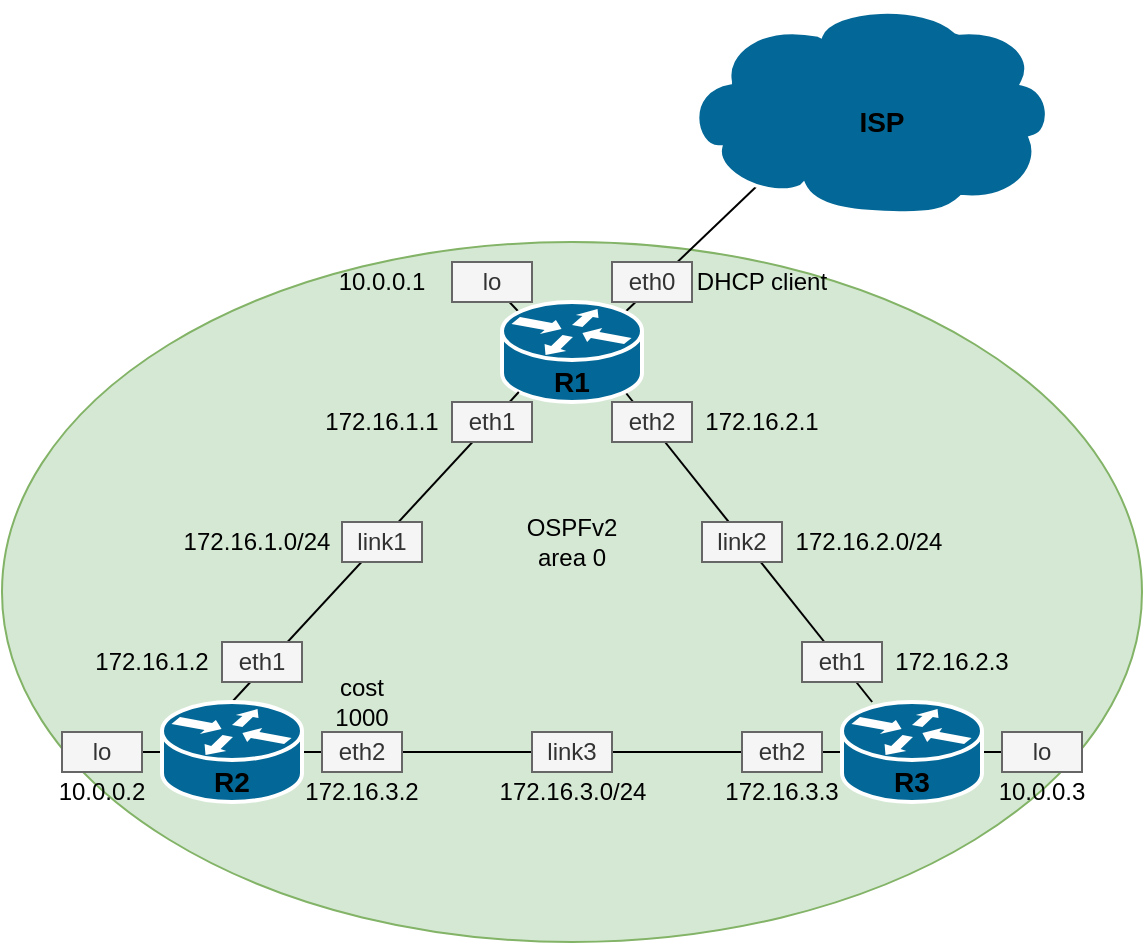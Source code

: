 <mxfile version="12.5.3" type="device"><diagram id="f80KIuGzRkNQF-G3w9IF" name="Page-1"><mxGraphModel dx="905" dy="680" grid="1" gridSize="10" guides="1" tooltips="1" connect="1" arrows="1" fold="1" page="1" pageScale="1" pageWidth="1169" pageHeight="827" math="0" shadow="0"><root><mxCell id="0"/><mxCell id="1" parent="0"/><mxCell id="S9307scI_In9qm1uaaVL-47" value="" style="ellipse;whiteSpace=wrap;html=1;rounded=0;strokeColor=#82b366;fillColor=#d5e8d4;" vertex="1" parent="1"><mxGeometry x="140" y="220" width="570" height="350" as="geometry"/></mxCell><mxCell id="S9307scI_In9qm1uaaVL-6" style="edgeStyle=none;rounded=0;orthogonalLoop=1;jettySize=auto;html=1;exitX=0.88;exitY=0.9;exitDx=0;exitDy=0;exitPerimeter=0;endArrow=none;endFill=0;" edge="1" parent="1" source="S9307scI_In9qm1uaaVL-1" target="S9307scI_In9qm1uaaVL-3"><mxGeometry relative="1" as="geometry"/></mxCell><mxCell id="S9307scI_In9qm1uaaVL-8" style="edgeStyle=none;rounded=0;orthogonalLoop=1;jettySize=auto;html=1;exitX=0.88;exitY=0.1;exitDx=0;exitDy=0;exitPerimeter=0;entryX=0.2;entryY=0.87;entryDx=0;entryDy=0;entryPerimeter=0;endArrow=none;endFill=0;" edge="1" parent="1" source="S9307scI_In9qm1uaaVL-1" target="S9307scI_In9qm1uaaVL-7"><mxGeometry relative="1" as="geometry"/></mxCell><mxCell id="S9307scI_In9qm1uaaVL-36" style="edgeStyle=none;rounded=0;orthogonalLoop=1;jettySize=auto;html=1;exitX=0.12;exitY=0.1;exitDx=0;exitDy=0;exitPerimeter=0;endArrow=none;endFill=0;entryX=0.25;entryY=0;entryDx=0;entryDy=0;" edge="1" parent="1" source="S9307scI_In9qm1uaaVL-1" target="S9307scI_In9qm1uaaVL-37"><mxGeometry relative="1" as="geometry"><mxPoint x="360" y="220" as="targetPoint"/></mxGeometry></mxCell><mxCell id="S9307scI_In9qm1uaaVL-1" value="" style="shape=mxgraph.cisco.routers.router;html=1;pointerEvents=1;dashed=0;fillColor=#036897;strokeColor=#ffffff;strokeWidth=2;verticalLabelPosition=bottom;verticalAlign=top;align=center;outlineConnect=0;" vertex="1" parent="1"><mxGeometry x="390" y="250" width="70" height="50" as="geometry"/></mxCell><mxCell id="S9307scI_In9qm1uaaVL-4" style="rounded=0;orthogonalLoop=1;jettySize=auto;html=1;exitX=1;exitY=0.5;exitDx=0;exitDy=0;exitPerimeter=0;entryX=0;entryY=0.5;entryDx=0;entryDy=0;entryPerimeter=0;endArrow=none;endFill=0;" edge="1" parent="1" source="S9307scI_In9qm1uaaVL-2" target="S9307scI_In9qm1uaaVL-3"><mxGeometry relative="1" as="geometry"/></mxCell><mxCell id="S9307scI_In9qm1uaaVL-5" style="rounded=0;orthogonalLoop=1;jettySize=auto;html=1;exitX=0.5;exitY=0;exitDx=0;exitDy=0;exitPerimeter=0;entryX=0.12;entryY=0.9;entryDx=0;entryDy=0;entryPerimeter=0;endArrow=none;endFill=0;" edge="1" parent="1" source="S9307scI_In9qm1uaaVL-2" target="S9307scI_In9qm1uaaVL-1"><mxGeometry relative="1" as="geometry"/></mxCell><mxCell id="S9307scI_In9qm1uaaVL-35" style="edgeStyle=none;rounded=0;orthogonalLoop=1;jettySize=auto;html=1;exitX=0;exitY=0.5;exitDx=0;exitDy=0;exitPerimeter=0;endArrow=none;endFill=0;" edge="1" parent="1" source="S9307scI_In9qm1uaaVL-2"><mxGeometry relative="1" as="geometry"><mxPoint x="170" y="475" as="targetPoint"/></mxGeometry></mxCell><mxCell id="S9307scI_In9qm1uaaVL-2" value="" style="shape=mxgraph.cisco.routers.router;html=1;pointerEvents=1;dashed=0;fillColor=#036897;strokeColor=#ffffff;strokeWidth=2;verticalLabelPosition=bottom;verticalAlign=top;align=center;outlineConnect=0;" vertex="1" parent="1"><mxGeometry x="220" y="450" width="70" height="50" as="geometry"/></mxCell><mxCell id="S9307scI_In9qm1uaaVL-34" style="edgeStyle=none;rounded=0;orthogonalLoop=1;jettySize=auto;html=1;exitX=1;exitY=0.5;exitDx=0;exitDy=0;exitPerimeter=0;endArrow=none;endFill=0;" edge="1" parent="1" source="S9307scI_In9qm1uaaVL-3"><mxGeometry relative="1" as="geometry"><mxPoint x="680" y="475" as="targetPoint"/></mxGeometry></mxCell><mxCell id="S9307scI_In9qm1uaaVL-3" value="" style="shape=mxgraph.cisco.routers.router;html=1;pointerEvents=1;dashed=0;fillColor=#036897;strokeColor=#ffffff;strokeWidth=2;verticalLabelPosition=bottom;verticalAlign=top;align=center;outlineConnect=0;" vertex="1" parent="1"><mxGeometry x="560" y="450" width="70" height="50" as="geometry"/></mxCell><mxCell id="S9307scI_In9qm1uaaVL-7" value="" style="shape=mxgraph.cisco.storage.cloud;html=1;pointerEvents=1;dashed=0;fillColor=#036897;strokeColor=#ffffff;strokeWidth=2;verticalLabelPosition=bottom;verticalAlign=top;align=center;outlineConnect=0;" vertex="1" parent="1"><mxGeometry x="480" y="100" width="186" height="106" as="geometry"/></mxCell><mxCell id="S9307scI_In9qm1uaaVL-9" value="&lt;b&gt;&lt;font style=&quot;font-size: 14px&quot;&gt;R1&lt;/font&gt;&lt;/b&gt;" style="text;html=1;strokeColor=none;fillColor=none;align=center;verticalAlign=middle;whiteSpace=wrap;rounded=0;" vertex="1" parent="1"><mxGeometry x="405" y="280" width="40" height="20" as="geometry"/></mxCell><mxCell id="S9307scI_In9qm1uaaVL-10" value="&lt;b&gt;&lt;font style=&quot;font-size: 14px&quot;&gt;R2&lt;/font&gt;&lt;/b&gt;" style="text;html=1;strokeColor=none;fillColor=none;align=center;verticalAlign=middle;whiteSpace=wrap;rounded=0;" vertex="1" parent="1"><mxGeometry x="235" y="480" width="40" height="20" as="geometry"/></mxCell><mxCell id="S9307scI_In9qm1uaaVL-11" value="&lt;b&gt;&lt;font style=&quot;font-size: 14px&quot;&gt;R3&lt;/font&gt;&lt;/b&gt;" style="text;html=1;strokeColor=none;fillColor=none;align=center;verticalAlign=middle;whiteSpace=wrap;rounded=0;" vertex="1" parent="1"><mxGeometry x="575" y="480" width="40" height="20" as="geometry"/></mxCell><mxCell id="S9307scI_In9qm1uaaVL-12" value="&lt;b&gt;&lt;font style=&quot;font-size: 14px&quot;&gt;ISP&lt;/font&gt;&lt;/b&gt;" style="text;html=1;strokeColor=none;fillColor=none;align=center;verticalAlign=middle;whiteSpace=wrap;rounded=0;" vertex="1" parent="1"><mxGeometry x="560" y="150" width="40" height="20" as="geometry"/></mxCell><mxCell id="S9307scI_In9qm1uaaVL-13" value="eth0" style="text;html=1;strokeColor=#666666;fillColor=#f5f5f5;align=center;verticalAlign=middle;whiteSpace=wrap;rounded=0;fontColor=#333333;" vertex="1" parent="1"><mxGeometry x="445" y="230" width="40" height="20" as="geometry"/></mxCell><mxCell id="S9307scI_In9qm1uaaVL-15" value="eth2" style="text;html=1;strokeColor=#666666;fillColor=#f5f5f5;align=center;verticalAlign=middle;whiteSpace=wrap;rounded=0;fontColor=#333333;" vertex="1" parent="1"><mxGeometry x="445" y="300" width="40" height="20" as="geometry"/></mxCell><mxCell id="S9307scI_In9qm1uaaVL-16" value="eth1" style="text;html=1;strokeColor=#666666;fillColor=#f5f5f5;align=center;verticalAlign=middle;whiteSpace=wrap;rounded=0;fontColor=#333333;" vertex="1" parent="1"><mxGeometry x="365" y="300" width="40" height="20" as="geometry"/></mxCell><mxCell id="S9307scI_In9qm1uaaVL-17" value="eth1" style="text;html=1;strokeColor=#666666;fillColor=#f5f5f5;align=center;verticalAlign=middle;whiteSpace=wrap;rounded=0;fontColor=#333333;" vertex="1" parent="1"><mxGeometry x="250" y="420" width="40" height="20" as="geometry"/></mxCell><mxCell id="S9307scI_In9qm1uaaVL-18" value="eth1" style="text;html=1;strokeColor=#666666;fillColor=#f5f5f5;align=center;verticalAlign=middle;whiteSpace=wrap;rounded=0;fontColor=#333333;" vertex="1" parent="1"><mxGeometry x="540" y="420" width="40" height="20" as="geometry"/></mxCell><mxCell id="S9307scI_In9qm1uaaVL-19" value="eth2" style="text;html=1;strokeColor=#666666;fillColor=#f5f5f5;align=center;verticalAlign=middle;whiteSpace=wrap;rounded=0;fontColor=#333333;" vertex="1" parent="1"><mxGeometry x="510" y="465" width="40" height="20" as="geometry"/></mxCell><mxCell id="S9307scI_In9qm1uaaVL-20" value="eth2" style="text;html=1;strokeColor=#666666;fillColor=#f5f5f5;align=center;verticalAlign=middle;whiteSpace=wrap;rounded=0;fontColor=#333333;" vertex="1" parent="1"><mxGeometry x="300" y="465" width="40" height="20" as="geometry"/></mxCell><mxCell id="S9307scI_In9qm1uaaVL-22" value="link1" style="text;html=1;strokeColor=#666666;fillColor=#f5f5f5;align=center;verticalAlign=middle;whiteSpace=wrap;rounded=0;fontColor=#333333;" vertex="1" parent="1"><mxGeometry x="310" y="360" width="40" height="20" as="geometry"/></mxCell><mxCell id="S9307scI_In9qm1uaaVL-23" value="link2" style="text;html=1;strokeColor=#666666;fillColor=#f5f5f5;align=center;verticalAlign=middle;whiteSpace=wrap;rounded=0;fontColor=#333333;" vertex="1" parent="1"><mxGeometry x="490" y="360" width="40" height="20" as="geometry"/></mxCell><mxCell id="S9307scI_In9qm1uaaVL-26" value="link3" style="text;html=1;strokeColor=#666666;fillColor=#f5f5f5;align=center;verticalAlign=middle;whiteSpace=wrap;rounded=0;fontColor=#333333;" vertex="1" parent="1"><mxGeometry x="405" y="465" width="40" height="20" as="geometry"/></mxCell><mxCell id="S9307scI_In9qm1uaaVL-28" value="172.16.1.1" style="text;html=1;strokeColor=none;fillColor=none;align=center;verticalAlign=middle;whiteSpace=wrap;rounded=0;" vertex="1" parent="1"><mxGeometry x="295" y="300" width="70" height="20" as="geometry"/></mxCell><mxCell id="S9307scI_In9qm1uaaVL-29" value="172.16.1.2" style="text;html=1;strokeColor=none;fillColor=none;align=center;verticalAlign=middle;whiteSpace=wrap;rounded=0;" vertex="1" parent="1"><mxGeometry x="180" y="420" width="70" height="20" as="geometry"/></mxCell><mxCell id="S9307scI_In9qm1uaaVL-30" value="172.16.2.1" style="text;html=1;strokeColor=none;fillColor=none;align=center;verticalAlign=middle;whiteSpace=wrap;rounded=0;" vertex="1" parent="1"><mxGeometry x="485.0" y="300" width="70" height="20" as="geometry"/></mxCell><mxCell id="S9307scI_In9qm1uaaVL-31" value="172.16.2.3" style="text;html=1;strokeColor=none;fillColor=none;align=center;verticalAlign=middle;whiteSpace=wrap;rounded=0;" vertex="1" parent="1"><mxGeometry x="580" y="420" width="70" height="20" as="geometry"/></mxCell><mxCell id="S9307scI_In9qm1uaaVL-32" value="172.16.3.3" style="text;html=1;strokeColor=none;fillColor=none;align=center;verticalAlign=middle;whiteSpace=wrap;rounded=0;" vertex="1" parent="1"><mxGeometry x="495" y="485" width="70" height="20" as="geometry"/></mxCell><mxCell id="S9307scI_In9qm1uaaVL-33" value="172.16.3.2" style="text;html=1;strokeColor=none;fillColor=none;align=center;verticalAlign=middle;whiteSpace=wrap;rounded=0;" vertex="1" parent="1"><mxGeometry x="285" y="485" width="70" height="20" as="geometry"/></mxCell><mxCell id="S9307scI_In9qm1uaaVL-37" value="lo" style="text;html=1;strokeColor=#666666;fillColor=#f5f5f5;align=center;verticalAlign=middle;whiteSpace=wrap;rounded=0;fontColor=#333333;" vertex="1" parent="1"><mxGeometry x="365" y="230" width="40" height="20" as="geometry"/></mxCell><mxCell id="S9307scI_In9qm1uaaVL-38" value="lo" style="text;html=1;strokeColor=#666666;fillColor=#f5f5f5;align=center;verticalAlign=middle;whiteSpace=wrap;rounded=0;fontColor=#333333;" vertex="1" parent="1"><mxGeometry x="640" y="465" width="40" height="20" as="geometry"/></mxCell><mxCell id="S9307scI_In9qm1uaaVL-39" value="lo" style="text;html=1;strokeColor=#666666;fillColor=#f5f5f5;align=center;verticalAlign=middle;whiteSpace=wrap;rounded=0;fontColor=#333333;" vertex="1" parent="1"><mxGeometry x="170" y="465" width="40" height="20" as="geometry"/></mxCell><mxCell id="S9307scI_In9qm1uaaVL-40" value="10.0.0.3" style="text;html=1;strokeColor=none;fillColor=none;align=center;verticalAlign=middle;whiteSpace=wrap;rounded=0;" vertex="1" parent="1"><mxGeometry x="625" y="485" width="70" height="20" as="geometry"/></mxCell><mxCell id="S9307scI_In9qm1uaaVL-41" value="10.0.0.2" style="text;html=1;strokeColor=none;fillColor=none;align=center;verticalAlign=middle;whiteSpace=wrap;rounded=0;" vertex="1" parent="1"><mxGeometry x="155" y="485" width="70" height="20" as="geometry"/></mxCell><mxCell id="S9307scI_In9qm1uaaVL-42" value="10.0.0.1" style="text;html=1;strokeColor=none;fillColor=none;align=center;verticalAlign=middle;whiteSpace=wrap;rounded=0;" vertex="1" parent="1"><mxGeometry x="295" y="230" width="70" height="20" as="geometry"/></mxCell><mxCell id="S9307scI_In9qm1uaaVL-43" value="172.16.2.0/24" style="text;html=1;strokeColor=none;fillColor=none;align=center;verticalAlign=middle;whiteSpace=wrap;rounded=0;" vertex="1" parent="1"><mxGeometry x="525.5" y="360" width="95" height="20" as="geometry"/></mxCell><mxCell id="S9307scI_In9qm1uaaVL-44" value="172.16.3.0/24" style="text;html=1;strokeColor=none;fillColor=none;align=center;verticalAlign=middle;whiteSpace=wrap;rounded=0;" vertex="1" parent="1"><mxGeometry x="377.5" y="485" width="95" height="20" as="geometry"/></mxCell><mxCell id="S9307scI_In9qm1uaaVL-45" value="172.16.1.0/24" style="text;html=1;strokeColor=none;fillColor=none;align=center;verticalAlign=middle;whiteSpace=wrap;rounded=0;" vertex="1" parent="1"><mxGeometry x="220" y="360" width="95" height="20" as="geometry"/></mxCell><mxCell id="S9307scI_In9qm1uaaVL-46" value="DHCP client" style="text;html=1;strokeColor=none;fillColor=none;align=center;verticalAlign=middle;whiteSpace=wrap;rounded=0;" vertex="1" parent="1"><mxGeometry x="485" y="230" width="70" height="20" as="geometry"/></mxCell><mxCell id="S9307scI_In9qm1uaaVL-48" value="OSPFv2&lt;br&gt;area 0" style="text;html=1;strokeColor=none;fillColor=none;align=center;verticalAlign=middle;whiteSpace=wrap;rounded=0;" vertex="1" parent="1"><mxGeometry x="405" y="360" width="40" height="20" as="geometry"/></mxCell><mxCell id="S9307scI_In9qm1uaaVL-49" value="cost 1000" style="text;html=1;strokeColor=none;fillColor=none;align=center;verticalAlign=middle;whiteSpace=wrap;rounded=0;" vertex="1" parent="1"><mxGeometry x="300" y="440" width="40" height="20" as="geometry"/></mxCell></root></mxGraphModel></diagram></mxfile>